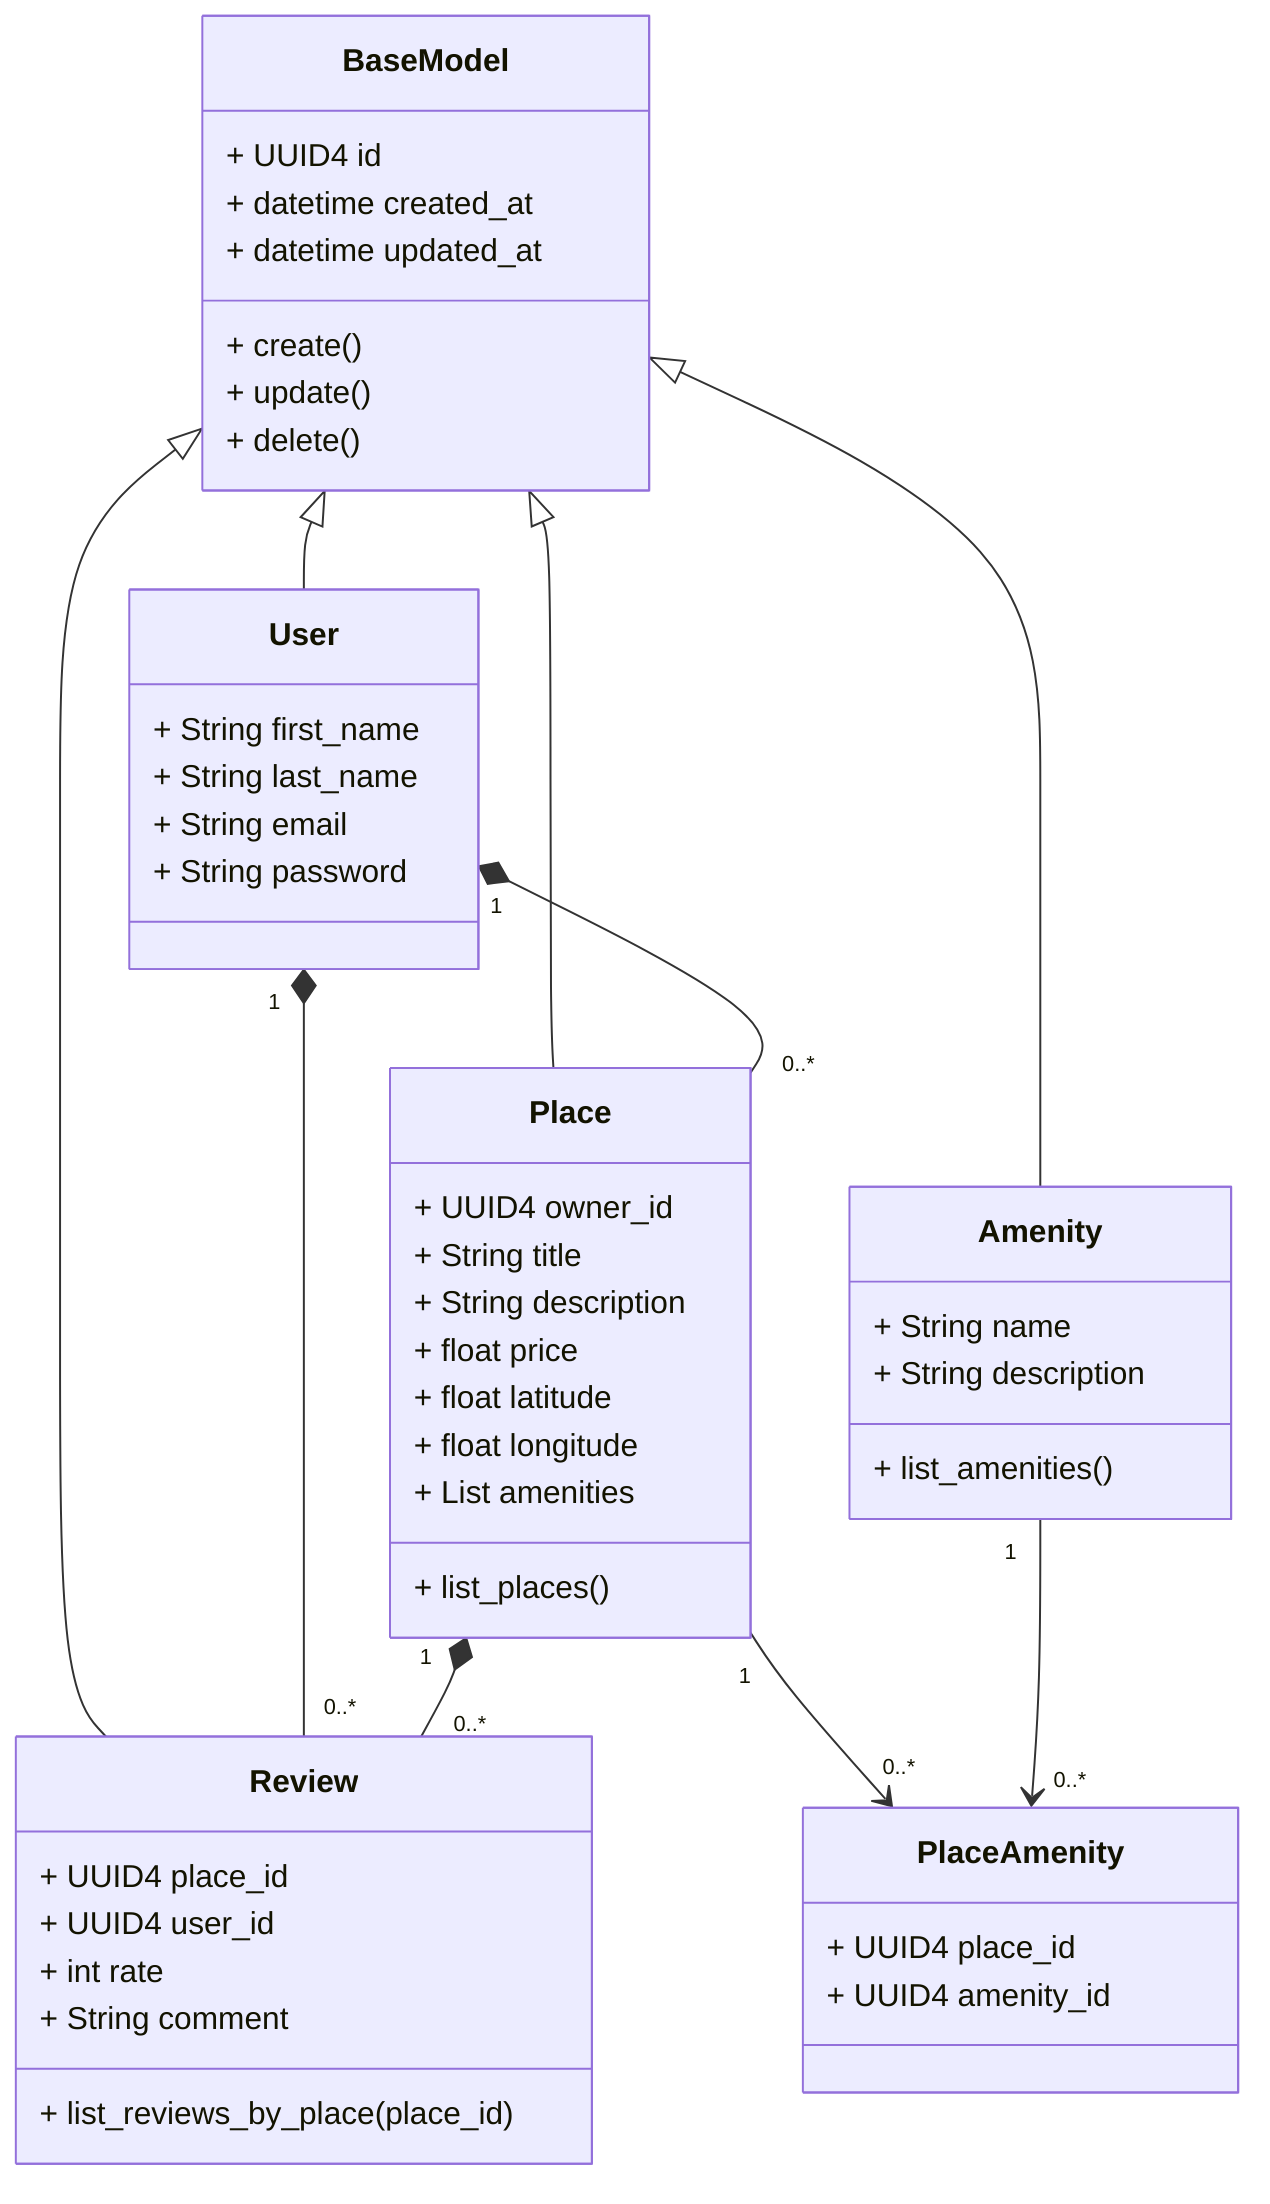 classDiagram

    BaseModel: + UUID4 id
    BaseModel: + datetime created_at
    BaseModel: + datetime updated_at
    BaseModel: + create()
    BaseModel: + update()
    BaseModel: + delete()

    Place: + UUID4 owner_id
    Place: + String title
    Place: + String description
    Place: + float price
    Place: + float latitude
    Place: + float longitude
    Place: + List amenities
    Place: + list_places()

    User: + String first_name
    User: + String last_name
    User: + String email
    User: + String password

    Review: + UUID4 place_id
    Review: + UUID4 user_id
    Review: + int rate
    Review: + String comment
    Review: + list_reviews_by_place(place_id)

    Amenity: + String name
    Amenity: + String description
    Amenity: + list_amenities()

    PlaceAmenity: + UUID4 place_id
    PlaceAmenity: + UUID4 amenity_id

    BaseModel <|-- User
    BaseModel <|-- Place
    BaseModel <|-- Amenity
    BaseModel <|-- Review
    User "1" *-- "0..*" Place
    User "1" *-- "0..*" Review
    Place "1" *-- "0..*" Review
    Place "1" --> "0..*" PlaceAmenity
    Amenity "1" --> "0..*" PlaceAmenity